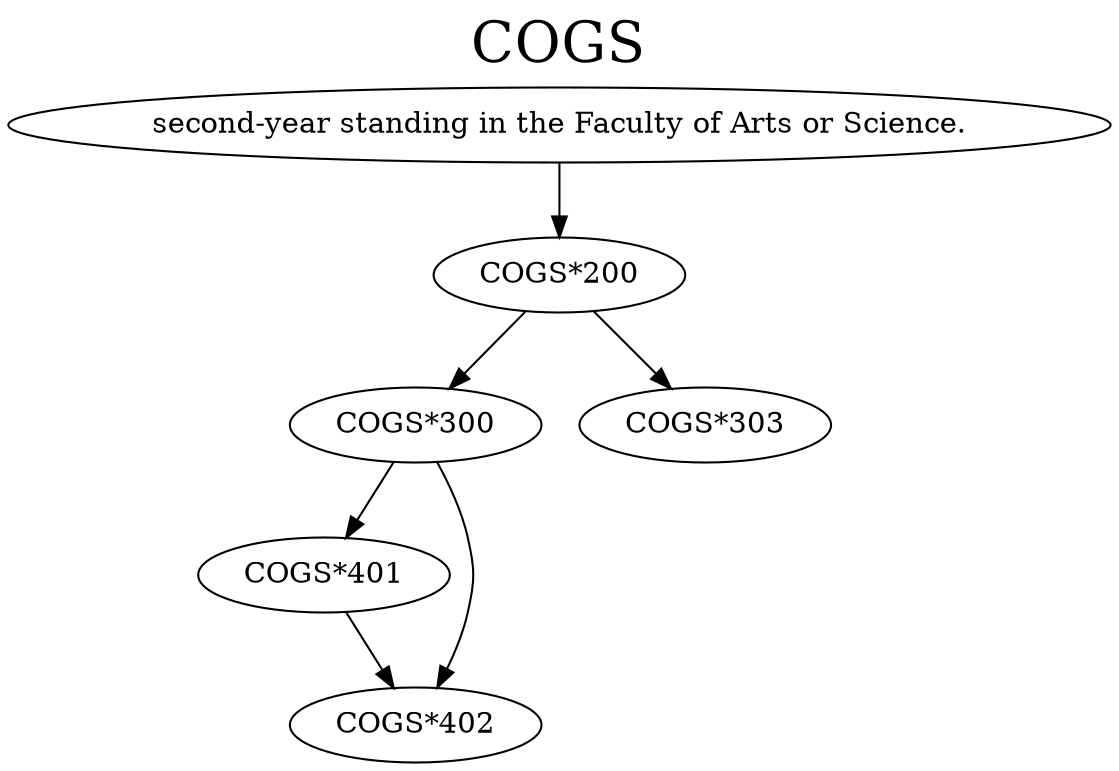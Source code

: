 digraph COGS {
labelloc = "t";
label = "COGS"
fontsize = 27;
"second-year standing in the Faculty of Arts or Science." -> "COGS*200" [style=solid]
"COGS*200" -> "COGS*300" [style=solid]
"COGS*200" -> "COGS*303" [style=solid]
"COGS*300" -> "COGS*401" [style=solid]
"COGS*300" -> "COGS*402" [style=solid]
"COGS*401" -> "COGS*402" [style=solid]
}
